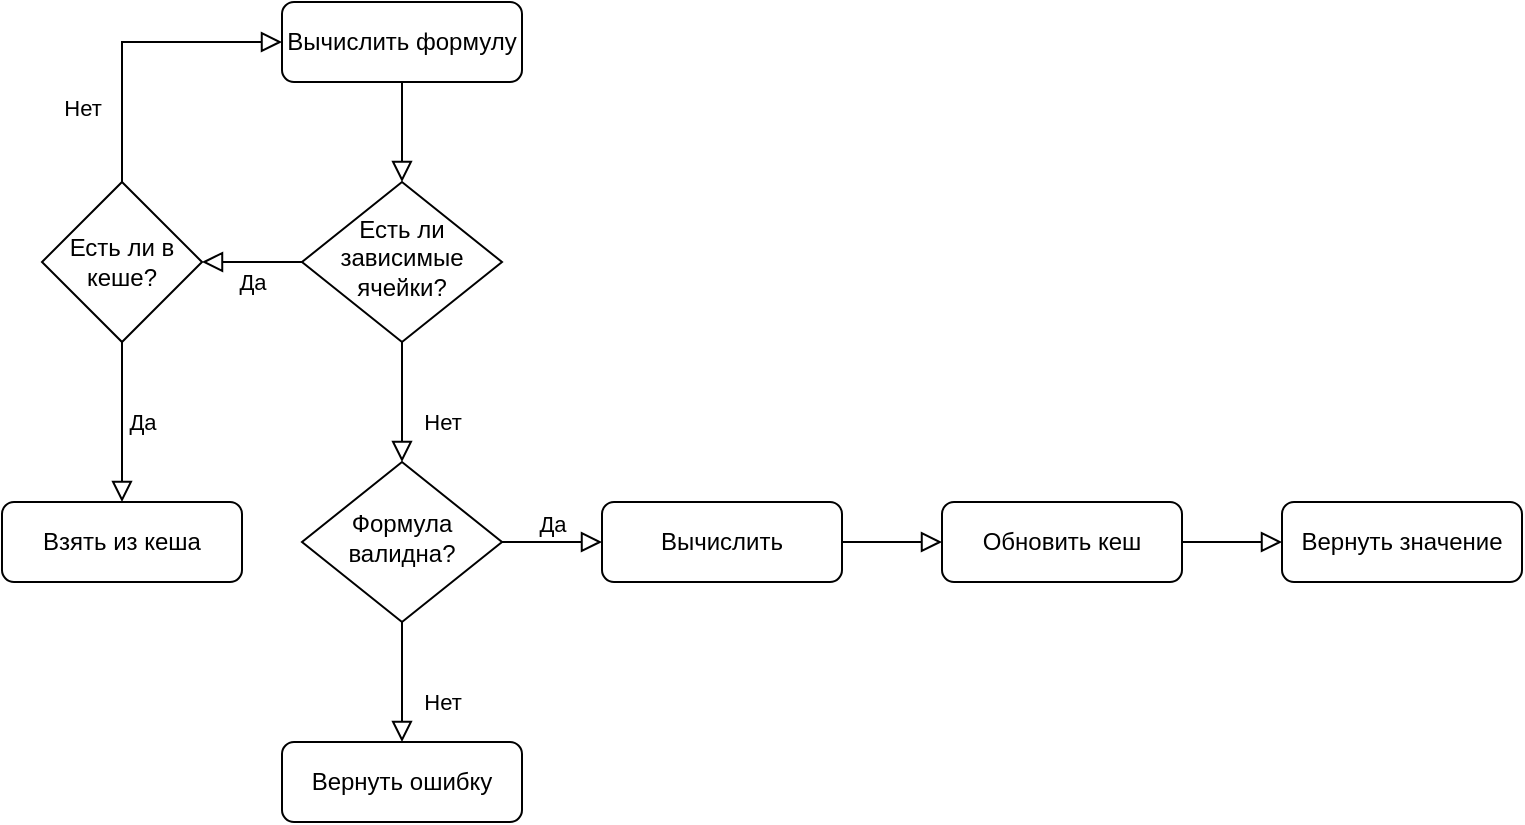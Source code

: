 <mxfile version="20.4.1" type="device"><diagram id="C5RBs43oDa-KdzZeNtuy" name="Page-1"><mxGraphModel dx="946" dy="649" grid="1" gridSize="10" guides="1" tooltips="1" connect="1" arrows="1" fold="1" page="1" pageScale="1" pageWidth="827" pageHeight="1169" math="0" shadow="0"><root><mxCell id="WIyWlLk6GJQsqaUBKTNV-0"/><mxCell id="WIyWlLk6GJQsqaUBKTNV-1" parent="WIyWlLk6GJQsqaUBKTNV-0"/><mxCell id="WIyWlLk6GJQsqaUBKTNV-2" value="" style="rounded=0;html=1;jettySize=auto;orthogonalLoop=1;fontSize=11;endArrow=block;endFill=0;endSize=8;strokeWidth=1;shadow=0;labelBackgroundColor=none;edgeStyle=orthogonalEdgeStyle;entryX=0.5;entryY=0;entryDx=0;entryDy=0;entryPerimeter=0;" parent="WIyWlLk6GJQsqaUBKTNV-1" source="WIyWlLk6GJQsqaUBKTNV-3" target="pc72ZTAnJFiGjX7EGdZj-6" edge="1"><mxGeometry relative="1" as="geometry"><mxPoint x="220" y="170" as="targetPoint"/></mxGeometry></mxCell><mxCell id="WIyWlLk6GJQsqaUBKTNV-3" value="Вычислить формулу" style="rounded=1;whiteSpace=wrap;html=1;fontSize=12;glass=0;strokeWidth=1;shadow=0;" parent="WIyWlLk6GJQsqaUBKTNV-1" vertex="1"><mxGeometry x="160" y="80" width="120" height="40" as="geometry"/></mxCell><mxCell id="pc72ZTAnJFiGjX7EGdZj-4" value="Нет" style="rounded=0;html=1;jettySize=auto;orthogonalLoop=1;fontSize=11;endArrow=block;endFill=0;endSize=8;strokeWidth=1;shadow=0;labelBackgroundColor=none;edgeStyle=orthogonalEdgeStyle;" edge="1" parent="WIyWlLk6GJQsqaUBKTNV-1" source="pc72ZTAnJFiGjX7EGdZj-6"><mxGeometry x="0.333" y="20" relative="1" as="geometry"><mxPoint as="offset"/><mxPoint x="220" y="310" as="targetPoint"/></mxGeometry></mxCell><mxCell id="pc72ZTAnJFiGjX7EGdZj-5" value="Да" style="edgeStyle=orthogonalEdgeStyle;rounded=0;html=1;jettySize=auto;orthogonalLoop=1;fontSize=11;endArrow=block;endFill=0;endSize=8;strokeWidth=1;shadow=0;labelBackgroundColor=none;entryX=1;entryY=0.5;entryDx=0;entryDy=0;" edge="1" parent="WIyWlLk6GJQsqaUBKTNV-1" source="pc72ZTAnJFiGjX7EGdZj-6" target="pc72ZTAnJFiGjX7EGdZj-21"><mxGeometry y="10" relative="1" as="geometry"><mxPoint as="offset"/><mxPoint x="320" y="210" as="targetPoint"/></mxGeometry></mxCell><mxCell id="pc72ZTAnJFiGjX7EGdZj-6" value="Есть ли зависимые ячейки?" style="rhombus;whiteSpace=wrap;html=1;shadow=0;fontFamily=Helvetica;fontSize=12;align=center;strokeWidth=1;spacing=6;spacingTop=-4;" vertex="1" parent="WIyWlLk6GJQsqaUBKTNV-1"><mxGeometry x="170" y="170" width="100" height="80" as="geometry"/></mxCell><mxCell id="pc72ZTAnJFiGjX7EGdZj-10" value="Нет" style="rounded=0;html=1;jettySize=auto;orthogonalLoop=1;fontSize=11;endArrow=block;endFill=0;endSize=8;strokeWidth=1;shadow=0;labelBackgroundColor=none;edgeStyle=orthogonalEdgeStyle;" edge="1" parent="WIyWlLk6GJQsqaUBKTNV-1" source="pc72ZTAnJFiGjX7EGdZj-12" target="pc72ZTAnJFiGjX7EGdZj-13"><mxGeometry x="0.333" y="20" relative="1" as="geometry"><mxPoint as="offset"/></mxGeometry></mxCell><mxCell id="pc72ZTAnJFiGjX7EGdZj-11" value="Да" style="edgeStyle=orthogonalEdgeStyle;rounded=0;html=1;jettySize=auto;orthogonalLoop=1;fontSize=11;endArrow=block;endFill=0;endSize=8;strokeWidth=1;shadow=0;labelBackgroundColor=none;" edge="1" parent="WIyWlLk6GJQsqaUBKTNV-1" source="pc72ZTAnJFiGjX7EGdZj-12"><mxGeometry y="10" relative="1" as="geometry"><mxPoint as="offset"/><mxPoint x="320" y="350" as="targetPoint"/></mxGeometry></mxCell><mxCell id="pc72ZTAnJFiGjX7EGdZj-12" value="Формула валидна?" style="rhombus;whiteSpace=wrap;html=1;shadow=0;fontFamily=Helvetica;fontSize=12;align=center;strokeWidth=1;spacing=6;spacingTop=-4;" vertex="1" parent="WIyWlLk6GJQsqaUBKTNV-1"><mxGeometry x="170" y="310" width="100" height="80" as="geometry"/></mxCell><mxCell id="pc72ZTAnJFiGjX7EGdZj-13" value="Вернуть ошибку" style="rounded=1;whiteSpace=wrap;html=1;fontSize=12;glass=0;strokeWidth=1;shadow=0;" vertex="1" parent="WIyWlLk6GJQsqaUBKTNV-1"><mxGeometry x="160" y="450" width="120" height="40" as="geometry"/></mxCell><mxCell id="pc72ZTAnJFiGjX7EGdZj-14" value="Вычислить" style="rounded=1;whiteSpace=wrap;html=1;fontSize=12;glass=0;strokeWidth=1;shadow=0;" vertex="1" parent="WIyWlLk6GJQsqaUBKTNV-1"><mxGeometry x="320" y="330" width="120" height="40" as="geometry"/></mxCell><mxCell id="pc72ZTAnJFiGjX7EGdZj-16" value="" style="edgeStyle=orthogonalEdgeStyle;rounded=0;html=1;jettySize=auto;orthogonalLoop=1;fontSize=11;endArrow=block;endFill=0;endSize=8;strokeWidth=1;shadow=0;labelBackgroundColor=none;" edge="1" parent="WIyWlLk6GJQsqaUBKTNV-1"><mxGeometry y="10" relative="1" as="geometry"><mxPoint as="offset"/><mxPoint x="440" y="350" as="sourcePoint"/><mxPoint x="490" y="350" as="targetPoint"/></mxGeometry></mxCell><mxCell id="pc72ZTAnJFiGjX7EGdZj-17" value="Обновить кеш" style="rounded=1;whiteSpace=wrap;html=1;fontSize=12;glass=0;strokeWidth=1;shadow=0;" vertex="1" parent="WIyWlLk6GJQsqaUBKTNV-1"><mxGeometry x="490" y="330" width="120" height="40" as="geometry"/></mxCell><mxCell id="pc72ZTAnJFiGjX7EGdZj-19" value="" style="edgeStyle=orthogonalEdgeStyle;rounded=0;html=1;jettySize=auto;orthogonalLoop=1;fontSize=11;endArrow=block;endFill=0;endSize=8;strokeWidth=1;shadow=0;labelBackgroundColor=none;" edge="1" parent="WIyWlLk6GJQsqaUBKTNV-1"><mxGeometry y="10" relative="1" as="geometry"><mxPoint as="offset"/><mxPoint x="610" y="350" as="sourcePoint"/><mxPoint x="660" y="350" as="targetPoint"/></mxGeometry></mxCell><mxCell id="pc72ZTAnJFiGjX7EGdZj-20" value="Вернуть значение" style="rounded=1;whiteSpace=wrap;html=1;fontSize=12;glass=0;strokeWidth=1;shadow=0;" vertex="1" parent="WIyWlLk6GJQsqaUBKTNV-1"><mxGeometry x="660" y="330" width="120" height="40" as="geometry"/></mxCell><mxCell id="pc72ZTAnJFiGjX7EGdZj-21" value="Есть ли в кеше?" style="rhombus;whiteSpace=wrap;html=1;" vertex="1" parent="WIyWlLk6GJQsqaUBKTNV-1"><mxGeometry x="40" y="170" width="80" height="80" as="geometry"/></mxCell><mxCell id="pc72ZTAnJFiGjX7EGdZj-22" value="Да" style="edgeStyle=orthogonalEdgeStyle;rounded=0;html=1;jettySize=auto;orthogonalLoop=1;fontSize=11;endArrow=block;endFill=0;endSize=8;strokeWidth=1;shadow=0;labelBackgroundColor=none;entryX=0.5;entryY=0;entryDx=0;entryDy=0;exitX=0.5;exitY=1;exitDx=0;exitDy=0;" edge="1" parent="WIyWlLk6GJQsqaUBKTNV-1" source="pc72ZTAnJFiGjX7EGdZj-21" target="pc72ZTAnJFiGjX7EGdZj-24"><mxGeometry y="10" relative="1" as="geometry"><mxPoint as="offset"/><mxPoint x="430" y="210" as="sourcePoint"/><mxPoint x="450" y="209.5" as="targetPoint"/><Array as="points"><mxPoint x="80" y="330"/></Array></mxGeometry></mxCell><mxCell id="pc72ZTAnJFiGjX7EGdZj-24" value="Взять из кеша" style="rounded=1;whiteSpace=wrap;html=1;fontSize=12;glass=0;strokeWidth=1;shadow=0;" vertex="1" parent="WIyWlLk6GJQsqaUBKTNV-1"><mxGeometry x="20" y="330" width="120" height="40" as="geometry"/></mxCell><mxCell id="pc72ZTAnJFiGjX7EGdZj-27" value="Нет" style="edgeStyle=orthogonalEdgeStyle;rounded=0;html=1;jettySize=auto;orthogonalLoop=1;fontSize=11;endArrow=block;endFill=0;endSize=8;strokeWidth=1;shadow=0;labelBackgroundColor=none;exitX=0.5;exitY=0;exitDx=0;exitDy=0;entryX=0;entryY=0.5;entryDx=0;entryDy=0;" edge="1" parent="WIyWlLk6GJQsqaUBKTNV-1" source="pc72ZTAnJFiGjX7EGdZj-21" target="WIyWlLk6GJQsqaUBKTNV-3"><mxGeometry x="-0.509" y="20" relative="1" as="geometry"><mxPoint as="offset"/><mxPoint x="280" y="480" as="sourcePoint"/><mxPoint x="330" y="480" as="targetPoint"/></mxGeometry></mxCell></root></mxGraphModel></diagram></mxfile>